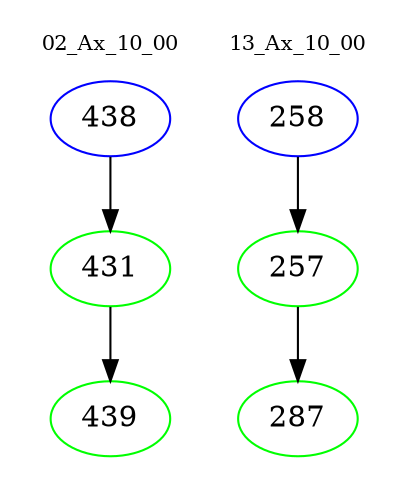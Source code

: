digraph{
subgraph cluster_0 {
color = white
label = "02_Ax_10_00";
fontsize=10;
T0_438 [label="438", color="blue"]
T0_438 -> T0_431 [color="black"]
T0_431 [label="431", color="green"]
T0_431 -> T0_439 [color="black"]
T0_439 [label="439", color="green"]
}
subgraph cluster_1 {
color = white
label = "13_Ax_10_00";
fontsize=10;
T1_258 [label="258", color="blue"]
T1_258 -> T1_257 [color="black"]
T1_257 [label="257", color="green"]
T1_257 -> T1_287 [color="black"]
T1_287 [label="287", color="green"]
}
}
